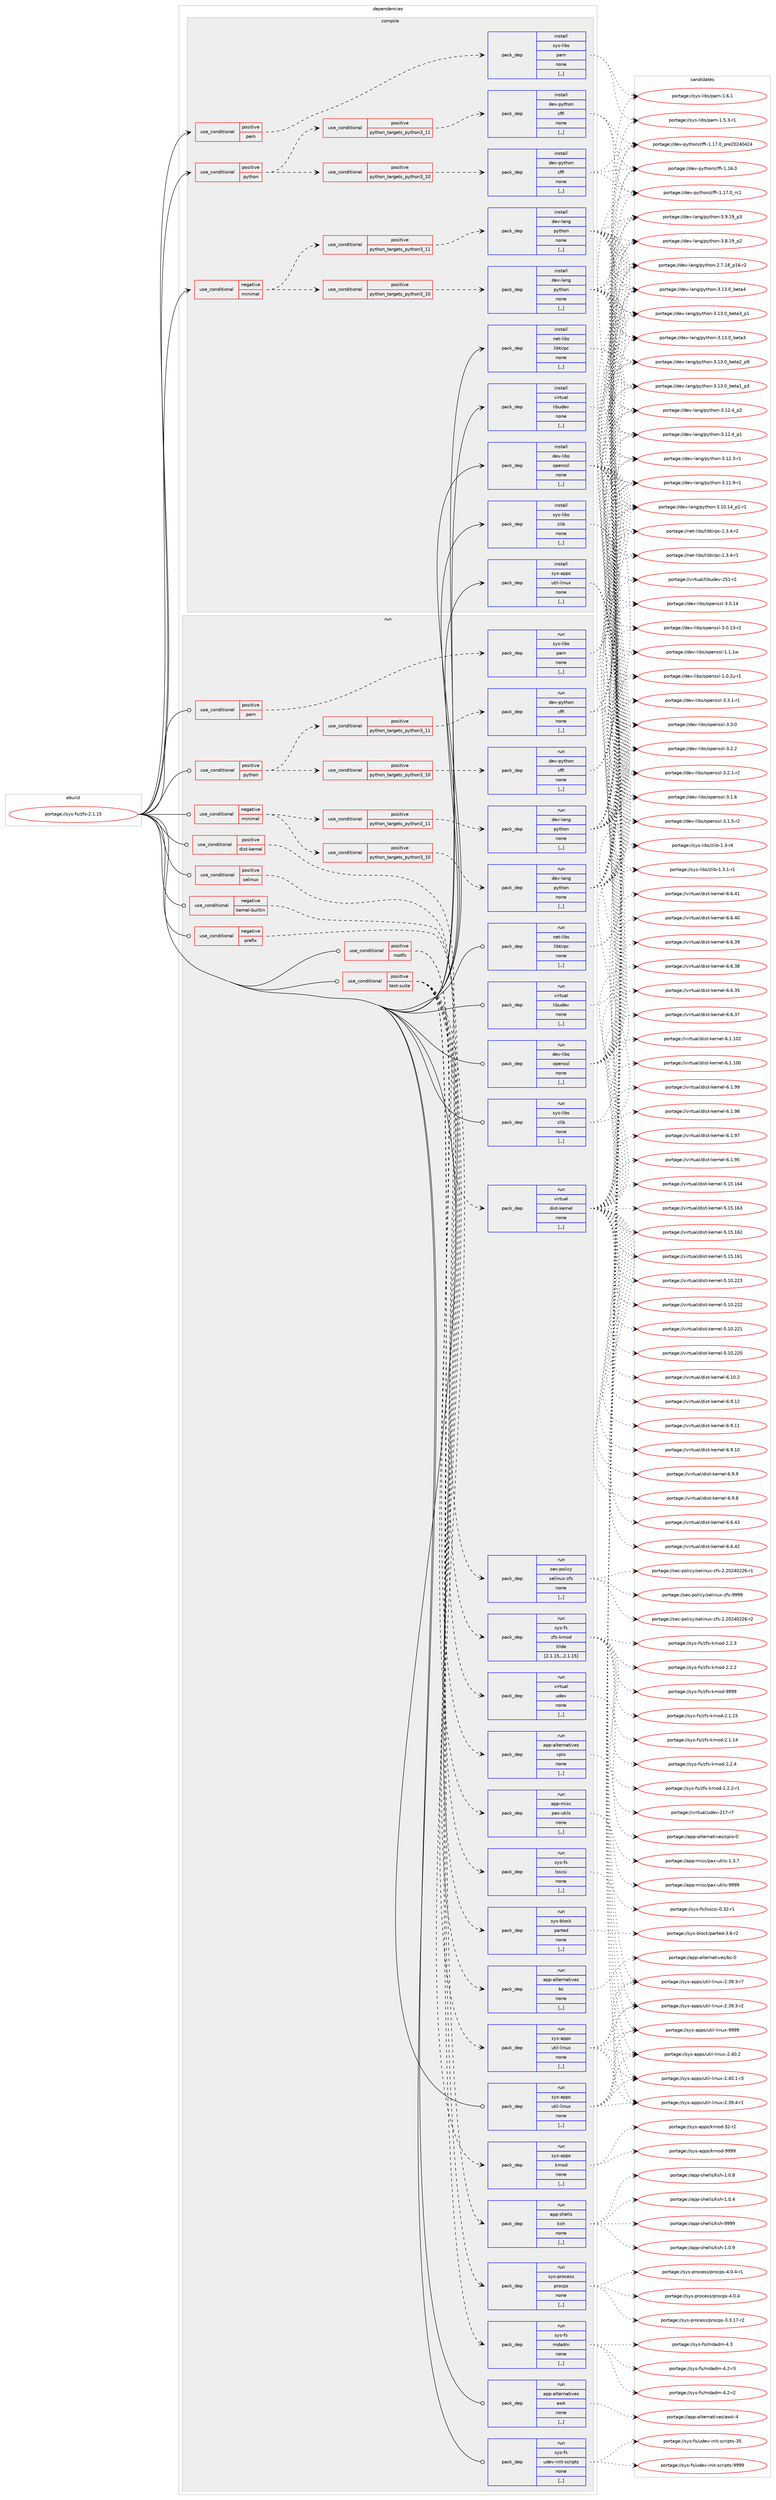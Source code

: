 digraph prolog {

# *************
# Graph options
# *************

newrank=true;
concentrate=true;
compound=true;
graph [rankdir=LR,fontname=Helvetica,fontsize=10,ranksep=1.5];#, ranksep=2.5, nodesep=0.2];
edge  [arrowhead=vee];
node  [fontname=Helvetica,fontsize=10];

# **********
# The ebuild
# **********

subgraph cluster_leftcol {
color=gray;
label=<<i>ebuild</i>>;
id [label="portage://sys-fs/zfs-2.1.15", color=red, width=4, href="../sys-fs/zfs-2.1.15.svg"];
}

# ****************
# The dependencies
# ****************

subgraph cluster_midcol {
color=gray;
label=<<i>dependencies</i>>;
subgraph cluster_compile {
fillcolor="#eeeeee";
style=filled;
label=<<i>compile</i>>;
subgraph cond116627 {
dependency437666 [label=<<TABLE BORDER="0" CELLBORDER="1" CELLSPACING="0" CELLPADDING="4"><TR><TD ROWSPAN="3" CELLPADDING="10">use_conditional</TD></TR><TR><TD>negative</TD></TR><TR><TD>minimal</TD></TR></TABLE>>, shape=none, color=red];
subgraph cond116628 {
dependency437667 [label=<<TABLE BORDER="0" CELLBORDER="1" CELLSPACING="0" CELLPADDING="4"><TR><TD ROWSPAN="3" CELLPADDING="10">use_conditional</TD></TR><TR><TD>positive</TD></TR><TR><TD>python_targets_python3_10</TD></TR></TABLE>>, shape=none, color=red];
subgraph pack318070 {
dependency437668 [label=<<TABLE BORDER="0" CELLBORDER="1" CELLSPACING="0" CELLPADDING="4" WIDTH="220"><TR><TD ROWSPAN="6" CELLPADDING="30">pack_dep</TD></TR><TR><TD WIDTH="110">install</TD></TR><TR><TD>dev-lang</TD></TR><TR><TD>python</TD></TR><TR><TD>none</TD></TR><TR><TD>[,,]</TD></TR></TABLE>>, shape=none, color=blue];
}
dependency437667:e -> dependency437668:w [weight=20,style="dashed",arrowhead="vee"];
}
dependency437666:e -> dependency437667:w [weight=20,style="dashed",arrowhead="vee"];
subgraph cond116629 {
dependency437669 [label=<<TABLE BORDER="0" CELLBORDER="1" CELLSPACING="0" CELLPADDING="4"><TR><TD ROWSPAN="3" CELLPADDING="10">use_conditional</TD></TR><TR><TD>positive</TD></TR><TR><TD>python_targets_python3_11</TD></TR></TABLE>>, shape=none, color=red];
subgraph pack318071 {
dependency437670 [label=<<TABLE BORDER="0" CELLBORDER="1" CELLSPACING="0" CELLPADDING="4" WIDTH="220"><TR><TD ROWSPAN="6" CELLPADDING="30">pack_dep</TD></TR><TR><TD WIDTH="110">install</TD></TR><TR><TD>dev-lang</TD></TR><TR><TD>python</TD></TR><TR><TD>none</TD></TR><TR><TD>[,,]</TD></TR></TABLE>>, shape=none, color=blue];
}
dependency437669:e -> dependency437670:w [weight=20,style="dashed",arrowhead="vee"];
}
dependency437666:e -> dependency437669:w [weight=20,style="dashed",arrowhead="vee"];
}
id:e -> dependency437666:w [weight=20,style="solid",arrowhead="vee"];
subgraph cond116630 {
dependency437671 [label=<<TABLE BORDER="0" CELLBORDER="1" CELLSPACING="0" CELLPADDING="4"><TR><TD ROWSPAN="3" CELLPADDING="10">use_conditional</TD></TR><TR><TD>positive</TD></TR><TR><TD>pam</TD></TR></TABLE>>, shape=none, color=red];
subgraph pack318072 {
dependency437672 [label=<<TABLE BORDER="0" CELLBORDER="1" CELLSPACING="0" CELLPADDING="4" WIDTH="220"><TR><TD ROWSPAN="6" CELLPADDING="30">pack_dep</TD></TR><TR><TD WIDTH="110">install</TD></TR><TR><TD>sys-libs</TD></TR><TR><TD>pam</TD></TR><TR><TD>none</TD></TR><TR><TD>[,,]</TD></TR></TABLE>>, shape=none, color=blue];
}
dependency437671:e -> dependency437672:w [weight=20,style="dashed",arrowhead="vee"];
}
id:e -> dependency437671:w [weight=20,style="solid",arrowhead="vee"];
subgraph cond116631 {
dependency437673 [label=<<TABLE BORDER="0" CELLBORDER="1" CELLSPACING="0" CELLPADDING="4"><TR><TD ROWSPAN="3" CELLPADDING="10">use_conditional</TD></TR><TR><TD>positive</TD></TR><TR><TD>python</TD></TR></TABLE>>, shape=none, color=red];
subgraph cond116632 {
dependency437674 [label=<<TABLE BORDER="0" CELLBORDER="1" CELLSPACING="0" CELLPADDING="4"><TR><TD ROWSPAN="3" CELLPADDING="10">use_conditional</TD></TR><TR><TD>positive</TD></TR><TR><TD>python_targets_python3_10</TD></TR></TABLE>>, shape=none, color=red];
subgraph pack318073 {
dependency437675 [label=<<TABLE BORDER="0" CELLBORDER="1" CELLSPACING="0" CELLPADDING="4" WIDTH="220"><TR><TD ROWSPAN="6" CELLPADDING="30">pack_dep</TD></TR><TR><TD WIDTH="110">install</TD></TR><TR><TD>dev-python</TD></TR><TR><TD>cffi</TD></TR><TR><TD>none</TD></TR><TR><TD>[,,]</TD></TR></TABLE>>, shape=none, color=blue];
}
dependency437674:e -> dependency437675:w [weight=20,style="dashed",arrowhead="vee"];
}
dependency437673:e -> dependency437674:w [weight=20,style="dashed",arrowhead="vee"];
subgraph cond116633 {
dependency437676 [label=<<TABLE BORDER="0" CELLBORDER="1" CELLSPACING="0" CELLPADDING="4"><TR><TD ROWSPAN="3" CELLPADDING="10">use_conditional</TD></TR><TR><TD>positive</TD></TR><TR><TD>python_targets_python3_11</TD></TR></TABLE>>, shape=none, color=red];
subgraph pack318074 {
dependency437677 [label=<<TABLE BORDER="0" CELLBORDER="1" CELLSPACING="0" CELLPADDING="4" WIDTH="220"><TR><TD ROWSPAN="6" CELLPADDING="30">pack_dep</TD></TR><TR><TD WIDTH="110">install</TD></TR><TR><TD>dev-python</TD></TR><TR><TD>cffi</TD></TR><TR><TD>none</TD></TR><TR><TD>[,,]</TD></TR></TABLE>>, shape=none, color=blue];
}
dependency437676:e -> dependency437677:w [weight=20,style="dashed",arrowhead="vee"];
}
dependency437673:e -> dependency437676:w [weight=20,style="dashed",arrowhead="vee"];
}
id:e -> dependency437673:w [weight=20,style="solid",arrowhead="vee"];
subgraph pack318075 {
dependency437678 [label=<<TABLE BORDER="0" CELLBORDER="1" CELLSPACING="0" CELLPADDING="4" WIDTH="220"><TR><TD ROWSPAN="6" CELLPADDING="30">pack_dep</TD></TR><TR><TD WIDTH="110">install</TD></TR><TR><TD>dev-libs</TD></TR><TR><TD>openssl</TD></TR><TR><TD>none</TD></TR><TR><TD>[,,]</TD></TR></TABLE>>, shape=none, color=blue];
}
id:e -> dependency437678:w [weight=20,style="solid",arrowhead="vee"];
subgraph pack318076 {
dependency437679 [label=<<TABLE BORDER="0" CELLBORDER="1" CELLSPACING="0" CELLPADDING="4" WIDTH="220"><TR><TD ROWSPAN="6" CELLPADDING="30">pack_dep</TD></TR><TR><TD WIDTH="110">install</TD></TR><TR><TD>net-libs</TD></TR><TR><TD>libtirpc</TD></TR><TR><TD>none</TD></TR><TR><TD>[,,]</TD></TR></TABLE>>, shape=none, color=blue];
}
id:e -> dependency437679:w [weight=20,style="solid",arrowhead="vee"];
subgraph pack318077 {
dependency437680 [label=<<TABLE BORDER="0" CELLBORDER="1" CELLSPACING="0" CELLPADDING="4" WIDTH="220"><TR><TD ROWSPAN="6" CELLPADDING="30">pack_dep</TD></TR><TR><TD WIDTH="110">install</TD></TR><TR><TD>sys-apps</TD></TR><TR><TD>util-linux</TD></TR><TR><TD>none</TD></TR><TR><TD>[,,]</TD></TR></TABLE>>, shape=none, color=blue];
}
id:e -> dependency437680:w [weight=20,style="solid",arrowhead="vee"];
subgraph pack318078 {
dependency437681 [label=<<TABLE BORDER="0" CELLBORDER="1" CELLSPACING="0" CELLPADDING="4" WIDTH="220"><TR><TD ROWSPAN="6" CELLPADDING="30">pack_dep</TD></TR><TR><TD WIDTH="110">install</TD></TR><TR><TD>sys-libs</TD></TR><TR><TD>zlib</TD></TR><TR><TD>none</TD></TR><TR><TD>[,,]</TD></TR></TABLE>>, shape=none, color=blue];
}
id:e -> dependency437681:w [weight=20,style="solid",arrowhead="vee"];
subgraph pack318079 {
dependency437682 [label=<<TABLE BORDER="0" CELLBORDER="1" CELLSPACING="0" CELLPADDING="4" WIDTH="220"><TR><TD ROWSPAN="6" CELLPADDING="30">pack_dep</TD></TR><TR><TD WIDTH="110">install</TD></TR><TR><TD>virtual</TD></TR><TR><TD>libudev</TD></TR><TR><TD>none</TD></TR><TR><TD>[,,]</TD></TR></TABLE>>, shape=none, color=blue];
}
id:e -> dependency437682:w [weight=20,style="solid",arrowhead="vee"];
}
subgraph cluster_compileandrun {
fillcolor="#eeeeee";
style=filled;
label=<<i>compile and run</i>>;
}
subgraph cluster_run {
fillcolor="#eeeeee";
style=filled;
label=<<i>run</i>>;
subgraph cond116634 {
dependency437683 [label=<<TABLE BORDER="0" CELLBORDER="1" CELLSPACING="0" CELLPADDING="4"><TR><TD ROWSPAN="3" CELLPADDING="10">use_conditional</TD></TR><TR><TD>negative</TD></TR><TR><TD>kernel-builtin</TD></TR></TABLE>>, shape=none, color=red];
subgraph pack318080 {
dependency437684 [label=<<TABLE BORDER="0" CELLBORDER="1" CELLSPACING="0" CELLPADDING="4" WIDTH="220"><TR><TD ROWSPAN="6" CELLPADDING="30">pack_dep</TD></TR><TR><TD WIDTH="110">run</TD></TR><TR><TD>sys-fs</TD></TR><TR><TD>zfs-kmod</TD></TR><TR><TD>tilde</TD></TR><TR><TD>[2.1.15,,,2.1.15]</TD></TR></TABLE>>, shape=none, color=blue];
}
dependency437683:e -> dependency437684:w [weight=20,style="dashed",arrowhead="vee"];
}
id:e -> dependency437683:w [weight=20,style="solid",arrowhead="odot"];
subgraph cond116635 {
dependency437685 [label=<<TABLE BORDER="0" CELLBORDER="1" CELLSPACING="0" CELLPADDING="4"><TR><TD ROWSPAN="3" CELLPADDING="10">use_conditional</TD></TR><TR><TD>negative</TD></TR><TR><TD>minimal</TD></TR></TABLE>>, shape=none, color=red];
subgraph cond116636 {
dependency437686 [label=<<TABLE BORDER="0" CELLBORDER="1" CELLSPACING="0" CELLPADDING="4"><TR><TD ROWSPAN="3" CELLPADDING="10">use_conditional</TD></TR><TR><TD>positive</TD></TR><TR><TD>python_targets_python3_10</TD></TR></TABLE>>, shape=none, color=red];
subgraph pack318081 {
dependency437687 [label=<<TABLE BORDER="0" CELLBORDER="1" CELLSPACING="0" CELLPADDING="4" WIDTH="220"><TR><TD ROWSPAN="6" CELLPADDING="30">pack_dep</TD></TR><TR><TD WIDTH="110">run</TD></TR><TR><TD>dev-lang</TD></TR><TR><TD>python</TD></TR><TR><TD>none</TD></TR><TR><TD>[,,]</TD></TR></TABLE>>, shape=none, color=blue];
}
dependency437686:e -> dependency437687:w [weight=20,style="dashed",arrowhead="vee"];
}
dependency437685:e -> dependency437686:w [weight=20,style="dashed",arrowhead="vee"];
subgraph cond116637 {
dependency437688 [label=<<TABLE BORDER="0" CELLBORDER="1" CELLSPACING="0" CELLPADDING="4"><TR><TD ROWSPAN="3" CELLPADDING="10">use_conditional</TD></TR><TR><TD>positive</TD></TR><TR><TD>python_targets_python3_11</TD></TR></TABLE>>, shape=none, color=red];
subgraph pack318082 {
dependency437689 [label=<<TABLE BORDER="0" CELLBORDER="1" CELLSPACING="0" CELLPADDING="4" WIDTH="220"><TR><TD ROWSPAN="6" CELLPADDING="30">pack_dep</TD></TR><TR><TD WIDTH="110">run</TD></TR><TR><TD>dev-lang</TD></TR><TR><TD>python</TD></TR><TR><TD>none</TD></TR><TR><TD>[,,]</TD></TR></TABLE>>, shape=none, color=blue];
}
dependency437688:e -> dependency437689:w [weight=20,style="dashed",arrowhead="vee"];
}
dependency437685:e -> dependency437688:w [weight=20,style="dashed",arrowhead="vee"];
}
id:e -> dependency437685:w [weight=20,style="solid",arrowhead="odot"];
subgraph cond116638 {
dependency437690 [label=<<TABLE BORDER="0" CELLBORDER="1" CELLSPACING="0" CELLPADDING="4"><TR><TD ROWSPAN="3" CELLPADDING="10">use_conditional</TD></TR><TR><TD>negative</TD></TR><TR><TD>prefix</TD></TR></TABLE>>, shape=none, color=red];
subgraph pack318083 {
dependency437691 [label=<<TABLE BORDER="0" CELLBORDER="1" CELLSPACING="0" CELLPADDING="4" WIDTH="220"><TR><TD ROWSPAN="6" CELLPADDING="30">pack_dep</TD></TR><TR><TD WIDTH="110">run</TD></TR><TR><TD>virtual</TD></TR><TR><TD>udev</TD></TR><TR><TD>none</TD></TR><TR><TD>[,,]</TD></TR></TABLE>>, shape=none, color=blue];
}
dependency437690:e -> dependency437691:w [weight=20,style="dashed",arrowhead="vee"];
}
id:e -> dependency437690:w [weight=20,style="solid",arrowhead="odot"];
subgraph cond116639 {
dependency437692 [label=<<TABLE BORDER="0" CELLBORDER="1" CELLSPACING="0" CELLPADDING="4"><TR><TD ROWSPAN="3" CELLPADDING="10">use_conditional</TD></TR><TR><TD>positive</TD></TR><TR><TD>dist-kernel</TD></TR></TABLE>>, shape=none, color=red];
subgraph pack318084 {
dependency437693 [label=<<TABLE BORDER="0" CELLBORDER="1" CELLSPACING="0" CELLPADDING="4" WIDTH="220"><TR><TD ROWSPAN="6" CELLPADDING="30">pack_dep</TD></TR><TR><TD WIDTH="110">run</TD></TR><TR><TD>virtual</TD></TR><TR><TD>dist-kernel</TD></TR><TR><TD>none</TD></TR><TR><TD>[,,]</TD></TR></TABLE>>, shape=none, color=blue];
}
dependency437692:e -> dependency437693:w [weight=20,style="dashed",arrowhead="vee"];
}
id:e -> dependency437692:w [weight=20,style="solid",arrowhead="odot"];
subgraph cond116640 {
dependency437694 [label=<<TABLE BORDER="0" CELLBORDER="1" CELLSPACING="0" CELLPADDING="4"><TR><TD ROWSPAN="3" CELLPADDING="10">use_conditional</TD></TR><TR><TD>positive</TD></TR><TR><TD>pam</TD></TR></TABLE>>, shape=none, color=red];
subgraph pack318085 {
dependency437695 [label=<<TABLE BORDER="0" CELLBORDER="1" CELLSPACING="0" CELLPADDING="4" WIDTH="220"><TR><TD ROWSPAN="6" CELLPADDING="30">pack_dep</TD></TR><TR><TD WIDTH="110">run</TD></TR><TR><TD>sys-libs</TD></TR><TR><TD>pam</TD></TR><TR><TD>none</TD></TR><TR><TD>[,,]</TD></TR></TABLE>>, shape=none, color=blue];
}
dependency437694:e -> dependency437695:w [weight=20,style="dashed",arrowhead="vee"];
}
id:e -> dependency437694:w [weight=20,style="solid",arrowhead="odot"];
subgraph cond116641 {
dependency437696 [label=<<TABLE BORDER="0" CELLBORDER="1" CELLSPACING="0" CELLPADDING="4"><TR><TD ROWSPAN="3" CELLPADDING="10">use_conditional</TD></TR><TR><TD>positive</TD></TR><TR><TD>python</TD></TR></TABLE>>, shape=none, color=red];
subgraph cond116642 {
dependency437697 [label=<<TABLE BORDER="0" CELLBORDER="1" CELLSPACING="0" CELLPADDING="4"><TR><TD ROWSPAN="3" CELLPADDING="10">use_conditional</TD></TR><TR><TD>positive</TD></TR><TR><TD>python_targets_python3_10</TD></TR></TABLE>>, shape=none, color=red];
subgraph pack318086 {
dependency437698 [label=<<TABLE BORDER="0" CELLBORDER="1" CELLSPACING="0" CELLPADDING="4" WIDTH="220"><TR><TD ROWSPAN="6" CELLPADDING="30">pack_dep</TD></TR><TR><TD WIDTH="110">run</TD></TR><TR><TD>dev-python</TD></TR><TR><TD>cffi</TD></TR><TR><TD>none</TD></TR><TR><TD>[,,]</TD></TR></TABLE>>, shape=none, color=blue];
}
dependency437697:e -> dependency437698:w [weight=20,style="dashed",arrowhead="vee"];
}
dependency437696:e -> dependency437697:w [weight=20,style="dashed",arrowhead="vee"];
subgraph cond116643 {
dependency437699 [label=<<TABLE BORDER="0" CELLBORDER="1" CELLSPACING="0" CELLPADDING="4"><TR><TD ROWSPAN="3" CELLPADDING="10">use_conditional</TD></TR><TR><TD>positive</TD></TR><TR><TD>python_targets_python3_11</TD></TR></TABLE>>, shape=none, color=red];
subgraph pack318087 {
dependency437700 [label=<<TABLE BORDER="0" CELLBORDER="1" CELLSPACING="0" CELLPADDING="4" WIDTH="220"><TR><TD ROWSPAN="6" CELLPADDING="30">pack_dep</TD></TR><TR><TD WIDTH="110">run</TD></TR><TR><TD>dev-python</TD></TR><TR><TD>cffi</TD></TR><TR><TD>none</TD></TR><TR><TD>[,,]</TD></TR></TABLE>>, shape=none, color=blue];
}
dependency437699:e -> dependency437700:w [weight=20,style="dashed",arrowhead="vee"];
}
dependency437696:e -> dependency437699:w [weight=20,style="dashed",arrowhead="vee"];
}
id:e -> dependency437696:w [weight=20,style="solid",arrowhead="odot"];
subgraph cond116644 {
dependency437701 [label=<<TABLE BORDER="0" CELLBORDER="1" CELLSPACING="0" CELLPADDING="4"><TR><TD ROWSPAN="3" CELLPADDING="10">use_conditional</TD></TR><TR><TD>positive</TD></TR><TR><TD>rootfs</TD></TR></TABLE>>, shape=none, color=red];
subgraph pack318088 {
dependency437702 [label=<<TABLE BORDER="0" CELLBORDER="1" CELLSPACING="0" CELLPADDING="4" WIDTH="220"><TR><TD ROWSPAN="6" CELLPADDING="30">pack_dep</TD></TR><TR><TD WIDTH="110">run</TD></TR><TR><TD>app-alternatives</TD></TR><TR><TD>cpio</TD></TR><TR><TD>none</TD></TR><TR><TD>[,,]</TD></TR></TABLE>>, shape=none, color=blue];
}
dependency437701:e -> dependency437702:w [weight=20,style="dashed",arrowhead="vee"];
subgraph pack318089 {
dependency437703 [label=<<TABLE BORDER="0" CELLBORDER="1" CELLSPACING="0" CELLPADDING="4" WIDTH="220"><TR><TD ROWSPAN="6" CELLPADDING="30">pack_dep</TD></TR><TR><TD WIDTH="110">run</TD></TR><TR><TD>app-misc</TD></TR><TR><TD>pax-utils</TD></TR><TR><TD>none</TD></TR><TR><TD>[,,]</TD></TR></TABLE>>, shape=none, color=blue];
}
dependency437701:e -> dependency437703:w [weight=20,style="dashed",arrowhead="vee"];
}
id:e -> dependency437701:w [weight=20,style="solid",arrowhead="odot"];
subgraph cond116645 {
dependency437704 [label=<<TABLE BORDER="0" CELLBORDER="1" CELLSPACING="0" CELLPADDING="4"><TR><TD ROWSPAN="3" CELLPADDING="10">use_conditional</TD></TR><TR><TD>positive</TD></TR><TR><TD>selinux</TD></TR></TABLE>>, shape=none, color=red];
subgraph pack318090 {
dependency437705 [label=<<TABLE BORDER="0" CELLBORDER="1" CELLSPACING="0" CELLPADDING="4" WIDTH="220"><TR><TD ROWSPAN="6" CELLPADDING="30">pack_dep</TD></TR><TR><TD WIDTH="110">run</TD></TR><TR><TD>sec-policy</TD></TR><TR><TD>selinux-zfs</TD></TR><TR><TD>none</TD></TR><TR><TD>[,,]</TD></TR></TABLE>>, shape=none, color=blue];
}
dependency437704:e -> dependency437705:w [weight=20,style="dashed",arrowhead="vee"];
}
id:e -> dependency437704:w [weight=20,style="solid",arrowhead="odot"];
subgraph cond116646 {
dependency437706 [label=<<TABLE BORDER="0" CELLBORDER="1" CELLSPACING="0" CELLPADDING="4"><TR><TD ROWSPAN="3" CELLPADDING="10">use_conditional</TD></TR><TR><TD>positive</TD></TR><TR><TD>test-suite</TD></TR></TABLE>>, shape=none, color=red];
subgraph pack318091 {
dependency437707 [label=<<TABLE BORDER="0" CELLBORDER="1" CELLSPACING="0" CELLPADDING="4" WIDTH="220"><TR><TD ROWSPAN="6" CELLPADDING="30">pack_dep</TD></TR><TR><TD WIDTH="110">run</TD></TR><TR><TD>app-shells</TD></TR><TR><TD>ksh</TD></TR><TR><TD>none</TD></TR><TR><TD>[,,]</TD></TR></TABLE>>, shape=none, color=blue];
}
dependency437706:e -> dependency437707:w [weight=20,style="dashed",arrowhead="vee"];
subgraph pack318092 {
dependency437708 [label=<<TABLE BORDER="0" CELLBORDER="1" CELLSPACING="0" CELLPADDING="4" WIDTH="220"><TR><TD ROWSPAN="6" CELLPADDING="30">pack_dep</TD></TR><TR><TD WIDTH="110">run</TD></TR><TR><TD>sys-apps</TD></TR><TR><TD>kmod</TD></TR><TR><TD>none</TD></TR><TR><TD>[,,]</TD></TR></TABLE>>, shape=none, color=blue];
}
dependency437706:e -> dependency437708:w [weight=20,style="dashed",arrowhead="vee"];
subgraph pack318093 {
dependency437709 [label=<<TABLE BORDER="0" CELLBORDER="1" CELLSPACING="0" CELLPADDING="4" WIDTH="220"><TR><TD ROWSPAN="6" CELLPADDING="30">pack_dep</TD></TR><TR><TD WIDTH="110">run</TD></TR><TR><TD>sys-apps</TD></TR><TR><TD>util-linux</TD></TR><TR><TD>none</TD></TR><TR><TD>[,,]</TD></TR></TABLE>>, shape=none, color=blue];
}
dependency437706:e -> dependency437709:w [weight=20,style="dashed",arrowhead="vee"];
subgraph pack318094 {
dependency437710 [label=<<TABLE BORDER="0" CELLBORDER="1" CELLSPACING="0" CELLPADDING="4" WIDTH="220"><TR><TD ROWSPAN="6" CELLPADDING="30">pack_dep</TD></TR><TR><TD WIDTH="110">run</TD></TR><TR><TD>app-alternatives</TD></TR><TR><TD>bc</TD></TR><TR><TD>none</TD></TR><TR><TD>[,,]</TD></TR></TABLE>>, shape=none, color=blue];
}
dependency437706:e -> dependency437710:w [weight=20,style="dashed",arrowhead="vee"];
subgraph pack318095 {
dependency437711 [label=<<TABLE BORDER="0" CELLBORDER="1" CELLSPACING="0" CELLPADDING="4" WIDTH="220"><TR><TD ROWSPAN="6" CELLPADDING="30">pack_dep</TD></TR><TR><TD WIDTH="110">run</TD></TR><TR><TD>sys-block</TD></TR><TR><TD>parted</TD></TR><TR><TD>none</TD></TR><TR><TD>[,,]</TD></TR></TABLE>>, shape=none, color=blue];
}
dependency437706:e -> dependency437711:w [weight=20,style="dashed",arrowhead="vee"];
subgraph pack318096 {
dependency437712 [label=<<TABLE BORDER="0" CELLBORDER="1" CELLSPACING="0" CELLPADDING="4" WIDTH="220"><TR><TD ROWSPAN="6" CELLPADDING="30">pack_dep</TD></TR><TR><TD WIDTH="110">run</TD></TR><TR><TD>sys-fs</TD></TR><TR><TD>lsscsi</TD></TR><TR><TD>none</TD></TR><TR><TD>[,,]</TD></TR></TABLE>>, shape=none, color=blue];
}
dependency437706:e -> dependency437712:w [weight=20,style="dashed",arrowhead="vee"];
subgraph pack318097 {
dependency437713 [label=<<TABLE BORDER="0" CELLBORDER="1" CELLSPACING="0" CELLPADDING="4" WIDTH="220"><TR><TD ROWSPAN="6" CELLPADDING="30">pack_dep</TD></TR><TR><TD WIDTH="110">run</TD></TR><TR><TD>sys-fs</TD></TR><TR><TD>mdadm</TD></TR><TR><TD>none</TD></TR><TR><TD>[,,]</TD></TR></TABLE>>, shape=none, color=blue];
}
dependency437706:e -> dependency437713:w [weight=20,style="dashed",arrowhead="vee"];
subgraph pack318098 {
dependency437714 [label=<<TABLE BORDER="0" CELLBORDER="1" CELLSPACING="0" CELLPADDING="4" WIDTH="220"><TR><TD ROWSPAN="6" CELLPADDING="30">pack_dep</TD></TR><TR><TD WIDTH="110">run</TD></TR><TR><TD>sys-process</TD></TR><TR><TD>procps</TD></TR><TR><TD>none</TD></TR><TR><TD>[,,]</TD></TR></TABLE>>, shape=none, color=blue];
}
dependency437706:e -> dependency437714:w [weight=20,style="dashed",arrowhead="vee"];
}
id:e -> dependency437706:w [weight=20,style="solid",arrowhead="odot"];
subgraph pack318099 {
dependency437715 [label=<<TABLE BORDER="0" CELLBORDER="1" CELLSPACING="0" CELLPADDING="4" WIDTH="220"><TR><TD ROWSPAN="6" CELLPADDING="30">pack_dep</TD></TR><TR><TD WIDTH="110">run</TD></TR><TR><TD>app-alternatives</TD></TR><TR><TD>awk</TD></TR><TR><TD>none</TD></TR><TR><TD>[,,]</TD></TR></TABLE>>, shape=none, color=blue];
}
id:e -> dependency437715:w [weight=20,style="solid",arrowhead="odot"];
subgraph pack318100 {
dependency437716 [label=<<TABLE BORDER="0" CELLBORDER="1" CELLSPACING="0" CELLPADDING="4" WIDTH="220"><TR><TD ROWSPAN="6" CELLPADDING="30">pack_dep</TD></TR><TR><TD WIDTH="110">run</TD></TR><TR><TD>dev-libs</TD></TR><TR><TD>openssl</TD></TR><TR><TD>none</TD></TR><TR><TD>[,,]</TD></TR></TABLE>>, shape=none, color=blue];
}
id:e -> dependency437716:w [weight=20,style="solid",arrowhead="odot"];
subgraph pack318101 {
dependency437717 [label=<<TABLE BORDER="0" CELLBORDER="1" CELLSPACING="0" CELLPADDING="4" WIDTH="220"><TR><TD ROWSPAN="6" CELLPADDING="30">pack_dep</TD></TR><TR><TD WIDTH="110">run</TD></TR><TR><TD>net-libs</TD></TR><TR><TD>libtirpc</TD></TR><TR><TD>none</TD></TR><TR><TD>[,,]</TD></TR></TABLE>>, shape=none, color=blue];
}
id:e -> dependency437717:w [weight=20,style="solid",arrowhead="odot"];
subgraph pack318102 {
dependency437718 [label=<<TABLE BORDER="0" CELLBORDER="1" CELLSPACING="0" CELLPADDING="4" WIDTH="220"><TR><TD ROWSPAN="6" CELLPADDING="30">pack_dep</TD></TR><TR><TD WIDTH="110">run</TD></TR><TR><TD>sys-apps</TD></TR><TR><TD>util-linux</TD></TR><TR><TD>none</TD></TR><TR><TD>[,,]</TD></TR></TABLE>>, shape=none, color=blue];
}
id:e -> dependency437718:w [weight=20,style="solid",arrowhead="odot"];
subgraph pack318103 {
dependency437719 [label=<<TABLE BORDER="0" CELLBORDER="1" CELLSPACING="0" CELLPADDING="4" WIDTH="220"><TR><TD ROWSPAN="6" CELLPADDING="30">pack_dep</TD></TR><TR><TD WIDTH="110">run</TD></TR><TR><TD>sys-fs</TD></TR><TR><TD>udev-init-scripts</TD></TR><TR><TD>none</TD></TR><TR><TD>[,,]</TD></TR></TABLE>>, shape=none, color=blue];
}
id:e -> dependency437719:w [weight=20,style="solid",arrowhead="odot"];
subgraph pack318104 {
dependency437720 [label=<<TABLE BORDER="0" CELLBORDER="1" CELLSPACING="0" CELLPADDING="4" WIDTH="220"><TR><TD ROWSPAN="6" CELLPADDING="30">pack_dep</TD></TR><TR><TD WIDTH="110">run</TD></TR><TR><TD>sys-libs</TD></TR><TR><TD>zlib</TD></TR><TR><TD>none</TD></TR><TR><TD>[,,]</TD></TR></TABLE>>, shape=none, color=blue];
}
id:e -> dependency437720:w [weight=20,style="solid",arrowhead="odot"];
subgraph pack318105 {
dependency437721 [label=<<TABLE BORDER="0" CELLBORDER="1" CELLSPACING="0" CELLPADDING="4" WIDTH="220"><TR><TD ROWSPAN="6" CELLPADDING="30">pack_dep</TD></TR><TR><TD WIDTH="110">run</TD></TR><TR><TD>virtual</TD></TR><TR><TD>libudev</TD></TR><TR><TD>none</TD></TR><TR><TD>[,,]</TD></TR></TABLE>>, shape=none, color=blue];
}
id:e -> dependency437721:w [weight=20,style="solid",arrowhead="odot"];
}
}

# **************
# The candidates
# **************

subgraph cluster_choices {
rank=same;
color=gray;
label=<<i>candidates</i>>;

subgraph choice318070 {
color=black;
nodesep=1;
choice1001011184510897110103471121211161041111104551464951464895981011169752 [label="portage://dev-lang/python-3.13.0_beta4", color=red, width=4,href="../dev-lang/python-3.13.0_beta4.svg"];
choice10010111845108971101034711212111610411111045514649514648959810111697519511249 [label="portage://dev-lang/python-3.13.0_beta3_p1", color=red, width=4,href="../dev-lang/python-3.13.0_beta3_p1.svg"];
choice1001011184510897110103471121211161041111104551464951464895981011169751 [label="portage://dev-lang/python-3.13.0_beta3", color=red, width=4,href="../dev-lang/python-3.13.0_beta3.svg"];
choice10010111845108971101034711212111610411111045514649514648959810111697509511257 [label="portage://dev-lang/python-3.13.0_beta2_p9", color=red, width=4,href="../dev-lang/python-3.13.0_beta2_p9.svg"];
choice10010111845108971101034711212111610411111045514649514648959810111697499511251 [label="portage://dev-lang/python-3.13.0_beta1_p3", color=red, width=4,href="../dev-lang/python-3.13.0_beta1_p3.svg"];
choice100101118451089711010347112121116104111110455146495046529511250 [label="portage://dev-lang/python-3.12.4_p2", color=red, width=4,href="../dev-lang/python-3.12.4_p2.svg"];
choice100101118451089711010347112121116104111110455146495046529511249 [label="portage://dev-lang/python-3.12.4_p1", color=red, width=4,href="../dev-lang/python-3.12.4_p1.svg"];
choice100101118451089711010347112121116104111110455146495046514511449 [label="portage://dev-lang/python-3.12.3-r1", color=red, width=4,href="../dev-lang/python-3.12.3-r1.svg"];
choice100101118451089711010347112121116104111110455146494946574511449 [label="portage://dev-lang/python-3.11.9-r1", color=red, width=4,href="../dev-lang/python-3.11.9-r1.svg"];
choice100101118451089711010347112121116104111110455146494846495295112494511449 [label="portage://dev-lang/python-3.10.14_p1-r1", color=red, width=4,href="../dev-lang/python-3.10.14_p1-r1.svg"];
choice100101118451089711010347112121116104111110455146574649579511251 [label="portage://dev-lang/python-3.9.19_p3", color=red, width=4,href="../dev-lang/python-3.9.19_p3.svg"];
choice100101118451089711010347112121116104111110455146564649579511250 [label="portage://dev-lang/python-3.8.19_p2", color=red, width=4,href="../dev-lang/python-3.8.19_p2.svg"];
choice100101118451089711010347112121116104111110455046554649569511249544511450 [label="portage://dev-lang/python-2.7.18_p16-r2", color=red, width=4,href="../dev-lang/python-2.7.18_p16-r2.svg"];
dependency437668:e -> choice1001011184510897110103471121211161041111104551464951464895981011169752:w [style=dotted,weight="100"];
dependency437668:e -> choice10010111845108971101034711212111610411111045514649514648959810111697519511249:w [style=dotted,weight="100"];
dependency437668:e -> choice1001011184510897110103471121211161041111104551464951464895981011169751:w [style=dotted,weight="100"];
dependency437668:e -> choice10010111845108971101034711212111610411111045514649514648959810111697509511257:w [style=dotted,weight="100"];
dependency437668:e -> choice10010111845108971101034711212111610411111045514649514648959810111697499511251:w [style=dotted,weight="100"];
dependency437668:e -> choice100101118451089711010347112121116104111110455146495046529511250:w [style=dotted,weight="100"];
dependency437668:e -> choice100101118451089711010347112121116104111110455146495046529511249:w [style=dotted,weight="100"];
dependency437668:e -> choice100101118451089711010347112121116104111110455146495046514511449:w [style=dotted,weight="100"];
dependency437668:e -> choice100101118451089711010347112121116104111110455146494946574511449:w [style=dotted,weight="100"];
dependency437668:e -> choice100101118451089711010347112121116104111110455146494846495295112494511449:w [style=dotted,weight="100"];
dependency437668:e -> choice100101118451089711010347112121116104111110455146574649579511251:w [style=dotted,weight="100"];
dependency437668:e -> choice100101118451089711010347112121116104111110455146564649579511250:w [style=dotted,weight="100"];
dependency437668:e -> choice100101118451089711010347112121116104111110455046554649569511249544511450:w [style=dotted,weight="100"];
}
subgraph choice318071 {
color=black;
nodesep=1;
choice1001011184510897110103471121211161041111104551464951464895981011169752 [label="portage://dev-lang/python-3.13.0_beta4", color=red, width=4,href="../dev-lang/python-3.13.0_beta4.svg"];
choice10010111845108971101034711212111610411111045514649514648959810111697519511249 [label="portage://dev-lang/python-3.13.0_beta3_p1", color=red, width=4,href="../dev-lang/python-3.13.0_beta3_p1.svg"];
choice1001011184510897110103471121211161041111104551464951464895981011169751 [label="portage://dev-lang/python-3.13.0_beta3", color=red, width=4,href="../dev-lang/python-3.13.0_beta3.svg"];
choice10010111845108971101034711212111610411111045514649514648959810111697509511257 [label="portage://dev-lang/python-3.13.0_beta2_p9", color=red, width=4,href="../dev-lang/python-3.13.0_beta2_p9.svg"];
choice10010111845108971101034711212111610411111045514649514648959810111697499511251 [label="portage://dev-lang/python-3.13.0_beta1_p3", color=red, width=4,href="../dev-lang/python-3.13.0_beta1_p3.svg"];
choice100101118451089711010347112121116104111110455146495046529511250 [label="portage://dev-lang/python-3.12.4_p2", color=red, width=4,href="../dev-lang/python-3.12.4_p2.svg"];
choice100101118451089711010347112121116104111110455146495046529511249 [label="portage://dev-lang/python-3.12.4_p1", color=red, width=4,href="../dev-lang/python-3.12.4_p1.svg"];
choice100101118451089711010347112121116104111110455146495046514511449 [label="portage://dev-lang/python-3.12.3-r1", color=red, width=4,href="../dev-lang/python-3.12.3-r1.svg"];
choice100101118451089711010347112121116104111110455146494946574511449 [label="portage://dev-lang/python-3.11.9-r1", color=red, width=4,href="../dev-lang/python-3.11.9-r1.svg"];
choice100101118451089711010347112121116104111110455146494846495295112494511449 [label="portage://dev-lang/python-3.10.14_p1-r1", color=red, width=4,href="../dev-lang/python-3.10.14_p1-r1.svg"];
choice100101118451089711010347112121116104111110455146574649579511251 [label="portage://dev-lang/python-3.9.19_p3", color=red, width=4,href="../dev-lang/python-3.9.19_p3.svg"];
choice100101118451089711010347112121116104111110455146564649579511250 [label="portage://dev-lang/python-3.8.19_p2", color=red, width=4,href="../dev-lang/python-3.8.19_p2.svg"];
choice100101118451089711010347112121116104111110455046554649569511249544511450 [label="portage://dev-lang/python-2.7.18_p16-r2", color=red, width=4,href="../dev-lang/python-2.7.18_p16-r2.svg"];
dependency437670:e -> choice1001011184510897110103471121211161041111104551464951464895981011169752:w [style=dotted,weight="100"];
dependency437670:e -> choice10010111845108971101034711212111610411111045514649514648959810111697519511249:w [style=dotted,weight="100"];
dependency437670:e -> choice1001011184510897110103471121211161041111104551464951464895981011169751:w [style=dotted,weight="100"];
dependency437670:e -> choice10010111845108971101034711212111610411111045514649514648959810111697509511257:w [style=dotted,weight="100"];
dependency437670:e -> choice10010111845108971101034711212111610411111045514649514648959810111697499511251:w [style=dotted,weight="100"];
dependency437670:e -> choice100101118451089711010347112121116104111110455146495046529511250:w [style=dotted,weight="100"];
dependency437670:e -> choice100101118451089711010347112121116104111110455146495046529511249:w [style=dotted,weight="100"];
dependency437670:e -> choice100101118451089711010347112121116104111110455146495046514511449:w [style=dotted,weight="100"];
dependency437670:e -> choice100101118451089711010347112121116104111110455146494946574511449:w [style=dotted,weight="100"];
dependency437670:e -> choice100101118451089711010347112121116104111110455146494846495295112494511449:w [style=dotted,weight="100"];
dependency437670:e -> choice100101118451089711010347112121116104111110455146574649579511251:w [style=dotted,weight="100"];
dependency437670:e -> choice100101118451089711010347112121116104111110455146564649579511250:w [style=dotted,weight="100"];
dependency437670:e -> choice100101118451089711010347112121116104111110455046554649569511249544511450:w [style=dotted,weight="100"];
}
subgraph choice318072 {
color=black;
nodesep=1;
choice11512111545108105981154711297109454946544649 [label="portage://sys-libs/pam-1.6.1", color=red, width=4,href="../sys-libs/pam-1.6.1.svg"];
choice115121115451081059811547112971094549465346514511449 [label="portage://sys-libs/pam-1.5.3-r1", color=red, width=4,href="../sys-libs/pam-1.5.3-r1.svg"];
dependency437672:e -> choice11512111545108105981154711297109454946544649:w [style=dotted,weight="100"];
dependency437672:e -> choice115121115451081059811547112971094549465346514511449:w [style=dotted,weight="100"];
}
subgraph choice318073 {
color=black;
nodesep=1;
choice10010111845112121116104111110479910210210545494649554648951149949 [label="portage://dev-python/cffi-1.17.0_rc1", color=red, width=4,href="../dev-python/cffi-1.17.0_rc1.svg"];
choice10010111845112121116104111110479910210210545494649554648951121141015048505248525052 [label="portage://dev-python/cffi-1.17.0_pre20240424", color=red, width=4,href="../dev-python/cffi-1.17.0_pre20240424.svg"];
choice10010111845112121116104111110479910210210545494649544648 [label="portage://dev-python/cffi-1.16.0", color=red, width=4,href="../dev-python/cffi-1.16.0.svg"];
dependency437675:e -> choice10010111845112121116104111110479910210210545494649554648951149949:w [style=dotted,weight="100"];
dependency437675:e -> choice10010111845112121116104111110479910210210545494649554648951121141015048505248525052:w [style=dotted,weight="100"];
dependency437675:e -> choice10010111845112121116104111110479910210210545494649544648:w [style=dotted,weight="100"];
}
subgraph choice318074 {
color=black;
nodesep=1;
choice10010111845112121116104111110479910210210545494649554648951149949 [label="portage://dev-python/cffi-1.17.0_rc1", color=red, width=4,href="../dev-python/cffi-1.17.0_rc1.svg"];
choice10010111845112121116104111110479910210210545494649554648951121141015048505248525052 [label="portage://dev-python/cffi-1.17.0_pre20240424", color=red, width=4,href="../dev-python/cffi-1.17.0_pre20240424.svg"];
choice10010111845112121116104111110479910210210545494649544648 [label="portage://dev-python/cffi-1.16.0", color=red, width=4,href="../dev-python/cffi-1.16.0.svg"];
dependency437677:e -> choice10010111845112121116104111110479910210210545494649554648951149949:w [style=dotted,weight="100"];
dependency437677:e -> choice10010111845112121116104111110479910210210545494649554648951121141015048505248525052:w [style=dotted,weight="100"];
dependency437677:e -> choice10010111845112121116104111110479910210210545494649544648:w [style=dotted,weight="100"];
}
subgraph choice318075 {
color=black;
nodesep=1;
choice1001011184510810598115471111121011101151151084551465146494511449 [label="portage://dev-libs/openssl-3.3.1-r1", color=red, width=4,href="../dev-libs/openssl-3.3.1-r1.svg"];
choice100101118451081059811547111112101110115115108455146514648 [label="portage://dev-libs/openssl-3.3.0", color=red, width=4,href="../dev-libs/openssl-3.3.0.svg"];
choice100101118451081059811547111112101110115115108455146504650 [label="portage://dev-libs/openssl-3.2.2", color=red, width=4,href="../dev-libs/openssl-3.2.2.svg"];
choice1001011184510810598115471111121011101151151084551465046494511450 [label="portage://dev-libs/openssl-3.2.1-r2", color=red, width=4,href="../dev-libs/openssl-3.2.1-r2.svg"];
choice100101118451081059811547111112101110115115108455146494654 [label="portage://dev-libs/openssl-3.1.6", color=red, width=4,href="../dev-libs/openssl-3.1.6.svg"];
choice1001011184510810598115471111121011101151151084551464946534511450 [label="portage://dev-libs/openssl-3.1.5-r2", color=red, width=4,href="../dev-libs/openssl-3.1.5-r2.svg"];
choice10010111845108105981154711111210111011511510845514648464952 [label="portage://dev-libs/openssl-3.0.14", color=red, width=4,href="../dev-libs/openssl-3.0.14.svg"];
choice100101118451081059811547111112101110115115108455146484649514511450 [label="portage://dev-libs/openssl-3.0.13-r2", color=red, width=4,href="../dev-libs/openssl-3.0.13-r2.svg"];
choice100101118451081059811547111112101110115115108454946494649119 [label="portage://dev-libs/openssl-1.1.1w", color=red, width=4,href="../dev-libs/openssl-1.1.1w.svg"];
choice1001011184510810598115471111121011101151151084549464846501174511449 [label="portage://dev-libs/openssl-1.0.2u-r1", color=red, width=4,href="../dev-libs/openssl-1.0.2u-r1.svg"];
dependency437678:e -> choice1001011184510810598115471111121011101151151084551465146494511449:w [style=dotted,weight="100"];
dependency437678:e -> choice100101118451081059811547111112101110115115108455146514648:w [style=dotted,weight="100"];
dependency437678:e -> choice100101118451081059811547111112101110115115108455146504650:w [style=dotted,weight="100"];
dependency437678:e -> choice1001011184510810598115471111121011101151151084551465046494511450:w [style=dotted,weight="100"];
dependency437678:e -> choice100101118451081059811547111112101110115115108455146494654:w [style=dotted,weight="100"];
dependency437678:e -> choice1001011184510810598115471111121011101151151084551464946534511450:w [style=dotted,weight="100"];
dependency437678:e -> choice10010111845108105981154711111210111011511510845514648464952:w [style=dotted,weight="100"];
dependency437678:e -> choice100101118451081059811547111112101110115115108455146484649514511450:w [style=dotted,weight="100"];
dependency437678:e -> choice100101118451081059811547111112101110115115108454946494649119:w [style=dotted,weight="100"];
dependency437678:e -> choice1001011184510810598115471111121011101151151084549464846501174511449:w [style=dotted,weight="100"];
}
subgraph choice318076 {
color=black;
nodesep=1;
choice11010111645108105981154710810598116105114112994549465146524511450 [label="portage://net-libs/libtirpc-1.3.4-r2", color=red, width=4,href="../net-libs/libtirpc-1.3.4-r2.svg"];
choice11010111645108105981154710810598116105114112994549465146524511449 [label="portage://net-libs/libtirpc-1.3.4-r1", color=red, width=4,href="../net-libs/libtirpc-1.3.4-r1.svg"];
dependency437679:e -> choice11010111645108105981154710810598116105114112994549465146524511450:w [style=dotted,weight="100"];
dependency437679:e -> choice11010111645108105981154710810598116105114112994549465146524511449:w [style=dotted,weight="100"];
}
subgraph choice318077 {
color=black;
nodesep=1;
choice115121115459711211211547117116105108451081051101171204557575757 [label="portage://sys-apps/util-linux-9999", color=red, width=4,href="../sys-apps/util-linux-9999.svg"];
choice1151211154597112112115471171161051084510810511011712045504652484650 [label="portage://sys-apps/util-linux-2.40.2", color=red, width=4,href="../sys-apps/util-linux-2.40.2.svg"];
choice11512111545971121121154711711610510845108105110117120455046524846494511451 [label="portage://sys-apps/util-linux-2.40.1-r3", color=red, width=4,href="../sys-apps/util-linux-2.40.1-r3.svg"];
choice11512111545971121121154711711610510845108105110117120455046515746524511449 [label="portage://sys-apps/util-linux-2.39.4-r1", color=red, width=4,href="../sys-apps/util-linux-2.39.4-r1.svg"];
choice11512111545971121121154711711610510845108105110117120455046515746514511455 [label="portage://sys-apps/util-linux-2.39.3-r7", color=red, width=4,href="../sys-apps/util-linux-2.39.3-r7.svg"];
choice11512111545971121121154711711610510845108105110117120455046515746514511450 [label="portage://sys-apps/util-linux-2.39.3-r2", color=red, width=4,href="../sys-apps/util-linux-2.39.3-r2.svg"];
dependency437680:e -> choice115121115459711211211547117116105108451081051101171204557575757:w [style=dotted,weight="100"];
dependency437680:e -> choice1151211154597112112115471171161051084510810511011712045504652484650:w [style=dotted,weight="100"];
dependency437680:e -> choice11512111545971121121154711711610510845108105110117120455046524846494511451:w [style=dotted,weight="100"];
dependency437680:e -> choice11512111545971121121154711711610510845108105110117120455046515746524511449:w [style=dotted,weight="100"];
dependency437680:e -> choice11512111545971121121154711711610510845108105110117120455046515746514511455:w [style=dotted,weight="100"];
dependency437680:e -> choice11512111545971121121154711711610510845108105110117120455046515746514511450:w [style=dotted,weight="100"];
}
subgraph choice318078 {
color=black;
nodesep=1;
choice115121115451081059811547122108105984549465146494511449 [label="portage://sys-libs/zlib-1.3.1-r1", color=red, width=4,href="../sys-libs/zlib-1.3.1-r1.svg"];
choice11512111545108105981154712210810598454946514511452 [label="portage://sys-libs/zlib-1.3-r4", color=red, width=4,href="../sys-libs/zlib-1.3-r4.svg"];
dependency437681:e -> choice115121115451081059811547122108105984549465146494511449:w [style=dotted,weight="100"];
dependency437681:e -> choice11512111545108105981154712210810598454946514511452:w [style=dotted,weight="100"];
}
subgraph choice318079 {
color=black;
nodesep=1;
choice118105114116117971084710810598117100101118455053494511450 [label="portage://virtual/libudev-251-r2", color=red, width=4,href="../virtual/libudev-251-r2.svg"];
dependency437682:e -> choice118105114116117971084710810598117100101118455053494511450:w [style=dotted,weight="100"];
}
subgraph choice318080 {
color=black;
nodesep=1;
choice1151211154510211547122102115451071091111004557575757 [label="portage://sys-fs/zfs-kmod-9999", color=red, width=4,href="../sys-fs/zfs-kmod-9999.svg"];
choice115121115451021154712210211545107109111100455046504652 [label="portage://sys-fs/zfs-kmod-2.2.4", color=red, width=4,href="../sys-fs/zfs-kmod-2.2.4.svg"];
choice115121115451021154712210211545107109111100455046504651 [label="portage://sys-fs/zfs-kmod-2.2.3", color=red, width=4,href="../sys-fs/zfs-kmod-2.2.3.svg"];
choice1151211154510211547122102115451071091111004550465046504511449 [label="portage://sys-fs/zfs-kmod-2.2.2-r1", color=red, width=4,href="../sys-fs/zfs-kmod-2.2.2-r1.svg"];
choice115121115451021154712210211545107109111100455046504650 [label="portage://sys-fs/zfs-kmod-2.2.2", color=red, width=4,href="../sys-fs/zfs-kmod-2.2.2.svg"];
choice11512111545102115471221021154510710911110045504649464953 [label="portage://sys-fs/zfs-kmod-2.1.15", color=red, width=4,href="../sys-fs/zfs-kmod-2.1.15.svg"];
choice11512111545102115471221021154510710911110045504649464952 [label="portage://sys-fs/zfs-kmod-2.1.14", color=red, width=4,href="../sys-fs/zfs-kmod-2.1.14.svg"];
dependency437684:e -> choice1151211154510211547122102115451071091111004557575757:w [style=dotted,weight="100"];
dependency437684:e -> choice115121115451021154712210211545107109111100455046504652:w [style=dotted,weight="100"];
dependency437684:e -> choice115121115451021154712210211545107109111100455046504651:w [style=dotted,weight="100"];
dependency437684:e -> choice1151211154510211547122102115451071091111004550465046504511449:w [style=dotted,weight="100"];
dependency437684:e -> choice115121115451021154712210211545107109111100455046504650:w [style=dotted,weight="100"];
dependency437684:e -> choice11512111545102115471221021154510710911110045504649464953:w [style=dotted,weight="100"];
dependency437684:e -> choice11512111545102115471221021154510710911110045504649464952:w [style=dotted,weight="100"];
}
subgraph choice318081 {
color=black;
nodesep=1;
choice1001011184510897110103471121211161041111104551464951464895981011169752 [label="portage://dev-lang/python-3.13.0_beta4", color=red, width=4,href="../dev-lang/python-3.13.0_beta4.svg"];
choice10010111845108971101034711212111610411111045514649514648959810111697519511249 [label="portage://dev-lang/python-3.13.0_beta3_p1", color=red, width=4,href="../dev-lang/python-3.13.0_beta3_p1.svg"];
choice1001011184510897110103471121211161041111104551464951464895981011169751 [label="portage://dev-lang/python-3.13.0_beta3", color=red, width=4,href="../dev-lang/python-3.13.0_beta3.svg"];
choice10010111845108971101034711212111610411111045514649514648959810111697509511257 [label="portage://dev-lang/python-3.13.0_beta2_p9", color=red, width=4,href="../dev-lang/python-3.13.0_beta2_p9.svg"];
choice10010111845108971101034711212111610411111045514649514648959810111697499511251 [label="portage://dev-lang/python-3.13.0_beta1_p3", color=red, width=4,href="../dev-lang/python-3.13.0_beta1_p3.svg"];
choice100101118451089711010347112121116104111110455146495046529511250 [label="portage://dev-lang/python-3.12.4_p2", color=red, width=4,href="../dev-lang/python-3.12.4_p2.svg"];
choice100101118451089711010347112121116104111110455146495046529511249 [label="portage://dev-lang/python-3.12.4_p1", color=red, width=4,href="../dev-lang/python-3.12.4_p1.svg"];
choice100101118451089711010347112121116104111110455146495046514511449 [label="portage://dev-lang/python-3.12.3-r1", color=red, width=4,href="../dev-lang/python-3.12.3-r1.svg"];
choice100101118451089711010347112121116104111110455146494946574511449 [label="portage://dev-lang/python-3.11.9-r1", color=red, width=4,href="../dev-lang/python-3.11.9-r1.svg"];
choice100101118451089711010347112121116104111110455146494846495295112494511449 [label="portage://dev-lang/python-3.10.14_p1-r1", color=red, width=4,href="../dev-lang/python-3.10.14_p1-r1.svg"];
choice100101118451089711010347112121116104111110455146574649579511251 [label="portage://dev-lang/python-3.9.19_p3", color=red, width=4,href="../dev-lang/python-3.9.19_p3.svg"];
choice100101118451089711010347112121116104111110455146564649579511250 [label="portage://dev-lang/python-3.8.19_p2", color=red, width=4,href="../dev-lang/python-3.8.19_p2.svg"];
choice100101118451089711010347112121116104111110455046554649569511249544511450 [label="portage://dev-lang/python-2.7.18_p16-r2", color=red, width=4,href="../dev-lang/python-2.7.18_p16-r2.svg"];
dependency437687:e -> choice1001011184510897110103471121211161041111104551464951464895981011169752:w [style=dotted,weight="100"];
dependency437687:e -> choice10010111845108971101034711212111610411111045514649514648959810111697519511249:w [style=dotted,weight="100"];
dependency437687:e -> choice1001011184510897110103471121211161041111104551464951464895981011169751:w [style=dotted,weight="100"];
dependency437687:e -> choice10010111845108971101034711212111610411111045514649514648959810111697509511257:w [style=dotted,weight="100"];
dependency437687:e -> choice10010111845108971101034711212111610411111045514649514648959810111697499511251:w [style=dotted,weight="100"];
dependency437687:e -> choice100101118451089711010347112121116104111110455146495046529511250:w [style=dotted,weight="100"];
dependency437687:e -> choice100101118451089711010347112121116104111110455146495046529511249:w [style=dotted,weight="100"];
dependency437687:e -> choice100101118451089711010347112121116104111110455146495046514511449:w [style=dotted,weight="100"];
dependency437687:e -> choice100101118451089711010347112121116104111110455146494946574511449:w [style=dotted,weight="100"];
dependency437687:e -> choice100101118451089711010347112121116104111110455146494846495295112494511449:w [style=dotted,weight="100"];
dependency437687:e -> choice100101118451089711010347112121116104111110455146574649579511251:w [style=dotted,weight="100"];
dependency437687:e -> choice100101118451089711010347112121116104111110455146564649579511250:w [style=dotted,weight="100"];
dependency437687:e -> choice100101118451089711010347112121116104111110455046554649569511249544511450:w [style=dotted,weight="100"];
}
subgraph choice318082 {
color=black;
nodesep=1;
choice1001011184510897110103471121211161041111104551464951464895981011169752 [label="portage://dev-lang/python-3.13.0_beta4", color=red, width=4,href="../dev-lang/python-3.13.0_beta4.svg"];
choice10010111845108971101034711212111610411111045514649514648959810111697519511249 [label="portage://dev-lang/python-3.13.0_beta3_p1", color=red, width=4,href="../dev-lang/python-3.13.0_beta3_p1.svg"];
choice1001011184510897110103471121211161041111104551464951464895981011169751 [label="portage://dev-lang/python-3.13.0_beta3", color=red, width=4,href="../dev-lang/python-3.13.0_beta3.svg"];
choice10010111845108971101034711212111610411111045514649514648959810111697509511257 [label="portage://dev-lang/python-3.13.0_beta2_p9", color=red, width=4,href="../dev-lang/python-3.13.0_beta2_p9.svg"];
choice10010111845108971101034711212111610411111045514649514648959810111697499511251 [label="portage://dev-lang/python-3.13.0_beta1_p3", color=red, width=4,href="../dev-lang/python-3.13.0_beta1_p3.svg"];
choice100101118451089711010347112121116104111110455146495046529511250 [label="portage://dev-lang/python-3.12.4_p2", color=red, width=4,href="../dev-lang/python-3.12.4_p2.svg"];
choice100101118451089711010347112121116104111110455146495046529511249 [label="portage://dev-lang/python-3.12.4_p1", color=red, width=4,href="../dev-lang/python-3.12.4_p1.svg"];
choice100101118451089711010347112121116104111110455146495046514511449 [label="portage://dev-lang/python-3.12.3-r1", color=red, width=4,href="../dev-lang/python-3.12.3-r1.svg"];
choice100101118451089711010347112121116104111110455146494946574511449 [label="portage://dev-lang/python-3.11.9-r1", color=red, width=4,href="../dev-lang/python-3.11.9-r1.svg"];
choice100101118451089711010347112121116104111110455146494846495295112494511449 [label="portage://dev-lang/python-3.10.14_p1-r1", color=red, width=4,href="../dev-lang/python-3.10.14_p1-r1.svg"];
choice100101118451089711010347112121116104111110455146574649579511251 [label="portage://dev-lang/python-3.9.19_p3", color=red, width=4,href="../dev-lang/python-3.9.19_p3.svg"];
choice100101118451089711010347112121116104111110455146564649579511250 [label="portage://dev-lang/python-3.8.19_p2", color=red, width=4,href="../dev-lang/python-3.8.19_p2.svg"];
choice100101118451089711010347112121116104111110455046554649569511249544511450 [label="portage://dev-lang/python-2.7.18_p16-r2", color=red, width=4,href="../dev-lang/python-2.7.18_p16-r2.svg"];
dependency437689:e -> choice1001011184510897110103471121211161041111104551464951464895981011169752:w [style=dotted,weight="100"];
dependency437689:e -> choice10010111845108971101034711212111610411111045514649514648959810111697519511249:w [style=dotted,weight="100"];
dependency437689:e -> choice1001011184510897110103471121211161041111104551464951464895981011169751:w [style=dotted,weight="100"];
dependency437689:e -> choice10010111845108971101034711212111610411111045514649514648959810111697509511257:w [style=dotted,weight="100"];
dependency437689:e -> choice10010111845108971101034711212111610411111045514649514648959810111697499511251:w [style=dotted,weight="100"];
dependency437689:e -> choice100101118451089711010347112121116104111110455146495046529511250:w [style=dotted,weight="100"];
dependency437689:e -> choice100101118451089711010347112121116104111110455146495046529511249:w [style=dotted,weight="100"];
dependency437689:e -> choice100101118451089711010347112121116104111110455146495046514511449:w [style=dotted,weight="100"];
dependency437689:e -> choice100101118451089711010347112121116104111110455146494946574511449:w [style=dotted,weight="100"];
dependency437689:e -> choice100101118451089711010347112121116104111110455146494846495295112494511449:w [style=dotted,weight="100"];
dependency437689:e -> choice100101118451089711010347112121116104111110455146574649579511251:w [style=dotted,weight="100"];
dependency437689:e -> choice100101118451089711010347112121116104111110455146564649579511250:w [style=dotted,weight="100"];
dependency437689:e -> choice100101118451089711010347112121116104111110455046554649569511249544511450:w [style=dotted,weight="100"];
}
subgraph choice318083 {
color=black;
nodesep=1;
choice1181051141161179710847117100101118455049554511455 [label="portage://virtual/udev-217-r7", color=red, width=4,href="../virtual/udev-217-r7.svg"];
dependency437691:e -> choice1181051141161179710847117100101118455049554511455:w [style=dotted,weight="100"];
}
subgraph choice318084 {
color=black;
nodesep=1;
choice11810511411611797108471001051151164510710111411010110845544649484650 [label="portage://virtual/dist-kernel-6.10.2", color=red, width=4,href="../virtual/dist-kernel-6.10.2.svg"];
choice11810511411611797108471001051151164510710111411010110845544657464950 [label="portage://virtual/dist-kernel-6.9.12", color=red, width=4,href="../virtual/dist-kernel-6.9.12.svg"];
choice11810511411611797108471001051151164510710111411010110845544657464949 [label="portage://virtual/dist-kernel-6.9.11", color=red, width=4,href="../virtual/dist-kernel-6.9.11.svg"];
choice11810511411611797108471001051151164510710111411010110845544657464948 [label="portage://virtual/dist-kernel-6.9.10", color=red, width=4,href="../virtual/dist-kernel-6.9.10.svg"];
choice118105114116117971084710010511511645107101114110101108455446574657 [label="portage://virtual/dist-kernel-6.9.9", color=red, width=4,href="../virtual/dist-kernel-6.9.9.svg"];
choice118105114116117971084710010511511645107101114110101108455446574656 [label="portage://virtual/dist-kernel-6.9.8", color=red, width=4,href="../virtual/dist-kernel-6.9.8.svg"];
choice11810511411611797108471001051151164510710111411010110845544654465251 [label="portage://virtual/dist-kernel-6.6.43", color=red, width=4,href="../virtual/dist-kernel-6.6.43.svg"];
choice11810511411611797108471001051151164510710111411010110845544654465250 [label="portage://virtual/dist-kernel-6.6.42", color=red, width=4,href="../virtual/dist-kernel-6.6.42.svg"];
choice11810511411611797108471001051151164510710111411010110845544654465249 [label="portage://virtual/dist-kernel-6.6.41", color=red, width=4,href="../virtual/dist-kernel-6.6.41.svg"];
choice11810511411611797108471001051151164510710111411010110845544654465248 [label="portage://virtual/dist-kernel-6.6.40", color=red, width=4,href="../virtual/dist-kernel-6.6.40.svg"];
choice11810511411611797108471001051151164510710111411010110845544654465157 [label="portage://virtual/dist-kernel-6.6.39", color=red, width=4,href="../virtual/dist-kernel-6.6.39.svg"];
choice11810511411611797108471001051151164510710111411010110845544654465156 [label="portage://virtual/dist-kernel-6.6.38", color=red, width=4,href="../virtual/dist-kernel-6.6.38.svg"];
choice11810511411611797108471001051151164510710111411010110845544654465155 [label="portage://virtual/dist-kernel-6.6.37", color=red, width=4,href="../virtual/dist-kernel-6.6.37.svg"];
choice11810511411611797108471001051151164510710111411010110845544654465153 [label="portage://virtual/dist-kernel-6.6.35", color=red, width=4,href="../virtual/dist-kernel-6.6.35.svg"];
choice1181051141161179710847100105115116451071011141101011084554464946494850 [label="portage://virtual/dist-kernel-6.1.102", color=red, width=4,href="../virtual/dist-kernel-6.1.102.svg"];
choice1181051141161179710847100105115116451071011141101011084554464946494848 [label="portage://virtual/dist-kernel-6.1.100", color=red, width=4,href="../virtual/dist-kernel-6.1.100.svg"];
choice11810511411611797108471001051151164510710111411010110845544649465757 [label="portage://virtual/dist-kernel-6.1.99", color=red, width=4,href="../virtual/dist-kernel-6.1.99.svg"];
choice11810511411611797108471001051151164510710111411010110845544649465756 [label="portage://virtual/dist-kernel-6.1.98", color=red, width=4,href="../virtual/dist-kernel-6.1.98.svg"];
choice11810511411611797108471001051151164510710111411010110845544649465755 [label="portage://virtual/dist-kernel-6.1.97", color=red, width=4,href="../virtual/dist-kernel-6.1.97.svg"];
choice11810511411611797108471001051151164510710111411010110845544649465753 [label="portage://virtual/dist-kernel-6.1.95", color=red, width=4,href="../virtual/dist-kernel-6.1.95.svg"];
choice118105114116117971084710010511511645107101114110101108455346495346495452 [label="portage://virtual/dist-kernel-5.15.164", color=red, width=4,href="../virtual/dist-kernel-5.15.164.svg"];
choice118105114116117971084710010511511645107101114110101108455346495346495451 [label="portage://virtual/dist-kernel-5.15.163", color=red, width=4,href="../virtual/dist-kernel-5.15.163.svg"];
choice118105114116117971084710010511511645107101114110101108455346495346495450 [label="portage://virtual/dist-kernel-5.15.162", color=red, width=4,href="../virtual/dist-kernel-5.15.162.svg"];
choice118105114116117971084710010511511645107101114110101108455346495346495449 [label="portage://virtual/dist-kernel-5.15.161", color=red, width=4,href="../virtual/dist-kernel-5.15.161.svg"];
choice118105114116117971084710010511511645107101114110101108455346494846505051 [label="portage://virtual/dist-kernel-5.10.223", color=red, width=4,href="../virtual/dist-kernel-5.10.223.svg"];
choice118105114116117971084710010511511645107101114110101108455346494846505050 [label="portage://virtual/dist-kernel-5.10.222", color=red, width=4,href="../virtual/dist-kernel-5.10.222.svg"];
choice118105114116117971084710010511511645107101114110101108455346494846505049 [label="portage://virtual/dist-kernel-5.10.221", color=red, width=4,href="../virtual/dist-kernel-5.10.221.svg"];
choice118105114116117971084710010511511645107101114110101108455346494846505048 [label="portage://virtual/dist-kernel-5.10.220", color=red, width=4,href="../virtual/dist-kernel-5.10.220.svg"];
dependency437693:e -> choice11810511411611797108471001051151164510710111411010110845544649484650:w [style=dotted,weight="100"];
dependency437693:e -> choice11810511411611797108471001051151164510710111411010110845544657464950:w [style=dotted,weight="100"];
dependency437693:e -> choice11810511411611797108471001051151164510710111411010110845544657464949:w [style=dotted,weight="100"];
dependency437693:e -> choice11810511411611797108471001051151164510710111411010110845544657464948:w [style=dotted,weight="100"];
dependency437693:e -> choice118105114116117971084710010511511645107101114110101108455446574657:w [style=dotted,weight="100"];
dependency437693:e -> choice118105114116117971084710010511511645107101114110101108455446574656:w [style=dotted,weight="100"];
dependency437693:e -> choice11810511411611797108471001051151164510710111411010110845544654465251:w [style=dotted,weight="100"];
dependency437693:e -> choice11810511411611797108471001051151164510710111411010110845544654465250:w [style=dotted,weight="100"];
dependency437693:e -> choice11810511411611797108471001051151164510710111411010110845544654465249:w [style=dotted,weight="100"];
dependency437693:e -> choice11810511411611797108471001051151164510710111411010110845544654465248:w [style=dotted,weight="100"];
dependency437693:e -> choice11810511411611797108471001051151164510710111411010110845544654465157:w [style=dotted,weight="100"];
dependency437693:e -> choice11810511411611797108471001051151164510710111411010110845544654465156:w [style=dotted,weight="100"];
dependency437693:e -> choice11810511411611797108471001051151164510710111411010110845544654465155:w [style=dotted,weight="100"];
dependency437693:e -> choice11810511411611797108471001051151164510710111411010110845544654465153:w [style=dotted,weight="100"];
dependency437693:e -> choice1181051141161179710847100105115116451071011141101011084554464946494850:w [style=dotted,weight="100"];
dependency437693:e -> choice1181051141161179710847100105115116451071011141101011084554464946494848:w [style=dotted,weight="100"];
dependency437693:e -> choice11810511411611797108471001051151164510710111411010110845544649465757:w [style=dotted,weight="100"];
dependency437693:e -> choice11810511411611797108471001051151164510710111411010110845544649465756:w [style=dotted,weight="100"];
dependency437693:e -> choice11810511411611797108471001051151164510710111411010110845544649465755:w [style=dotted,weight="100"];
dependency437693:e -> choice11810511411611797108471001051151164510710111411010110845544649465753:w [style=dotted,weight="100"];
dependency437693:e -> choice118105114116117971084710010511511645107101114110101108455346495346495452:w [style=dotted,weight="100"];
dependency437693:e -> choice118105114116117971084710010511511645107101114110101108455346495346495451:w [style=dotted,weight="100"];
dependency437693:e -> choice118105114116117971084710010511511645107101114110101108455346495346495450:w [style=dotted,weight="100"];
dependency437693:e -> choice118105114116117971084710010511511645107101114110101108455346495346495449:w [style=dotted,weight="100"];
dependency437693:e -> choice118105114116117971084710010511511645107101114110101108455346494846505051:w [style=dotted,weight="100"];
dependency437693:e -> choice118105114116117971084710010511511645107101114110101108455346494846505050:w [style=dotted,weight="100"];
dependency437693:e -> choice118105114116117971084710010511511645107101114110101108455346494846505049:w [style=dotted,weight="100"];
dependency437693:e -> choice118105114116117971084710010511511645107101114110101108455346494846505048:w [style=dotted,weight="100"];
}
subgraph choice318085 {
color=black;
nodesep=1;
choice11512111545108105981154711297109454946544649 [label="portage://sys-libs/pam-1.6.1", color=red, width=4,href="../sys-libs/pam-1.6.1.svg"];
choice115121115451081059811547112971094549465346514511449 [label="portage://sys-libs/pam-1.5.3-r1", color=red, width=4,href="../sys-libs/pam-1.5.3-r1.svg"];
dependency437695:e -> choice11512111545108105981154711297109454946544649:w [style=dotted,weight="100"];
dependency437695:e -> choice115121115451081059811547112971094549465346514511449:w [style=dotted,weight="100"];
}
subgraph choice318086 {
color=black;
nodesep=1;
choice10010111845112121116104111110479910210210545494649554648951149949 [label="portage://dev-python/cffi-1.17.0_rc1", color=red, width=4,href="../dev-python/cffi-1.17.0_rc1.svg"];
choice10010111845112121116104111110479910210210545494649554648951121141015048505248525052 [label="portage://dev-python/cffi-1.17.0_pre20240424", color=red, width=4,href="../dev-python/cffi-1.17.0_pre20240424.svg"];
choice10010111845112121116104111110479910210210545494649544648 [label="portage://dev-python/cffi-1.16.0", color=red, width=4,href="../dev-python/cffi-1.16.0.svg"];
dependency437698:e -> choice10010111845112121116104111110479910210210545494649554648951149949:w [style=dotted,weight="100"];
dependency437698:e -> choice10010111845112121116104111110479910210210545494649554648951121141015048505248525052:w [style=dotted,weight="100"];
dependency437698:e -> choice10010111845112121116104111110479910210210545494649544648:w [style=dotted,weight="100"];
}
subgraph choice318087 {
color=black;
nodesep=1;
choice10010111845112121116104111110479910210210545494649554648951149949 [label="portage://dev-python/cffi-1.17.0_rc1", color=red, width=4,href="../dev-python/cffi-1.17.0_rc1.svg"];
choice10010111845112121116104111110479910210210545494649554648951121141015048505248525052 [label="portage://dev-python/cffi-1.17.0_pre20240424", color=red, width=4,href="../dev-python/cffi-1.17.0_pre20240424.svg"];
choice10010111845112121116104111110479910210210545494649544648 [label="portage://dev-python/cffi-1.16.0", color=red, width=4,href="../dev-python/cffi-1.16.0.svg"];
dependency437700:e -> choice10010111845112121116104111110479910210210545494649554648951149949:w [style=dotted,weight="100"];
dependency437700:e -> choice10010111845112121116104111110479910210210545494649554648951121141015048505248525052:w [style=dotted,weight="100"];
dependency437700:e -> choice10010111845112121116104111110479910210210545494649544648:w [style=dotted,weight="100"];
}
subgraph choice318088 {
color=black;
nodesep=1;
choice9711211245971081161011141109711610511810111547991121051114548 [label="portage://app-alternatives/cpio-0", color=red, width=4,href="../app-alternatives/cpio-0.svg"];
dependency437702:e -> choice9711211245971081161011141109711610511810111547991121051114548:w [style=dotted,weight="100"];
}
subgraph choice318089 {
color=black;
nodesep=1;
choice9711211245109105115994711297120451171161051081154557575757 [label="portage://app-misc/pax-utils-9999", color=red, width=4,href="../app-misc/pax-utils-9999.svg"];
choice971121124510910511599471129712045117116105108115454946514655 [label="portage://app-misc/pax-utils-1.3.7", color=red, width=4,href="../app-misc/pax-utils-1.3.7.svg"];
dependency437703:e -> choice9711211245109105115994711297120451171161051081154557575757:w [style=dotted,weight="100"];
dependency437703:e -> choice971121124510910511599471129712045117116105108115454946514655:w [style=dotted,weight="100"];
}
subgraph choice318090 {
color=black;
nodesep=1;
choice11510199451121111081059912147115101108105110117120451221021154557575757 [label="portage://sec-policy/selinux-zfs-9999", color=red, width=4,href="../sec-policy/selinux-zfs-9999.svg"];
choice115101994511211110810599121471151011081051101171204512210211545504650485052485050544511450 [label="portage://sec-policy/selinux-zfs-2.20240226-r2", color=red, width=4,href="../sec-policy/selinux-zfs-2.20240226-r2.svg"];
choice115101994511211110810599121471151011081051101171204512210211545504650485052485050544511449 [label="portage://sec-policy/selinux-zfs-2.20240226-r1", color=red, width=4,href="../sec-policy/selinux-zfs-2.20240226-r1.svg"];
dependency437705:e -> choice11510199451121111081059912147115101108105110117120451221021154557575757:w [style=dotted,weight="100"];
dependency437705:e -> choice115101994511211110810599121471151011081051101171204512210211545504650485052485050544511450:w [style=dotted,weight="100"];
dependency437705:e -> choice115101994511211110810599121471151011081051101171204512210211545504650485052485050544511449:w [style=dotted,weight="100"];
}
subgraph choice318091 {
color=black;
nodesep=1;
choice9711211245115104101108108115471071151044557575757 [label="portage://app-shells/ksh-9999", color=red, width=4,href="../app-shells/ksh-9999.svg"];
choice971121124511510410110810811547107115104454946484657 [label="portage://app-shells/ksh-1.0.9", color=red, width=4,href="../app-shells/ksh-1.0.9.svg"];
choice971121124511510410110810811547107115104454946484656 [label="portage://app-shells/ksh-1.0.8", color=red, width=4,href="../app-shells/ksh-1.0.8.svg"];
choice971121124511510410110810811547107115104454946484652 [label="portage://app-shells/ksh-1.0.4", color=red, width=4,href="../app-shells/ksh-1.0.4.svg"];
dependency437707:e -> choice9711211245115104101108108115471071151044557575757:w [style=dotted,weight="100"];
dependency437707:e -> choice971121124511510410110810811547107115104454946484657:w [style=dotted,weight="100"];
dependency437707:e -> choice971121124511510410110810811547107115104454946484656:w [style=dotted,weight="100"];
dependency437707:e -> choice971121124511510410110810811547107115104454946484652:w [style=dotted,weight="100"];
}
subgraph choice318092 {
color=black;
nodesep=1;
choice1151211154597112112115471071091111004557575757 [label="portage://sys-apps/kmod-9999", color=red, width=4,href="../sys-apps/kmod-9999.svg"];
choice1151211154597112112115471071091111004551504511450 [label="portage://sys-apps/kmod-32-r2", color=red, width=4,href="../sys-apps/kmod-32-r2.svg"];
dependency437708:e -> choice1151211154597112112115471071091111004557575757:w [style=dotted,weight="100"];
dependency437708:e -> choice1151211154597112112115471071091111004551504511450:w [style=dotted,weight="100"];
}
subgraph choice318093 {
color=black;
nodesep=1;
choice115121115459711211211547117116105108451081051101171204557575757 [label="portage://sys-apps/util-linux-9999", color=red, width=4,href="../sys-apps/util-linux-9999.svg"];
choice1151211154597112112115471171161051084510810511011712045504652484650 [label="portage://sys-apps/util-linux-2.40.2", color=red, width=4,href="../sys-apps/util-linux-2.40.2.svg"];
choice11512111545971121121154711711610510845108105110117120455046524846494511451 [label="portage://sys-apps/util-linux-2.40.1-r3", color=red, width=4,href="../sys-apps/util-linux-2.40.1-r3.svg"];
choice11512111545971121121154711711610510845108105110117120455046515746524511449 [label="portage://sys-apps/util-linux-2.39.4-r1", color=red, width=4,href="../sys-apps/util-linux-2.39.4-r1.svg"];
choice11512111545971121121154711711610510845108105110117120455046515746514511455 [label="portage://sys-apps/util-linux-2.39.3-r7", color=red, width=4,href="../sys-apps/util-linux-2.39.3-r7.svg"];
choice11512111545971121121154711711610510845108105110117120455046515746514511450 [label="portage://sys-apps/util-linux-2.39.3-r2", color=red, width=4,href="../sys-apps/util-linux-2.39.3-r2.svg"];
dependency437709:e -> choice115121115459711211211547117116105108451081051101171204557575757:w [style=dotted,weight="100"];
dependency437709:e -> choice1151211154597112112115471171161051084510810511011712045504652484650:w [style=dotted,weight="100"];
dependency437709:e -> choice11512111545971121121154711711610510845108105110117120455046524846494511451:w [style=dotted,weight="100"];
dependency437709:e -> choice11512111545971121121154711711610510845108105110117120455046515746524511449:w [style=dotted,weight="100"];
dependency437709:e -> choice11512111545971121121154711711610510845108105110117120455046515746514511455:w [style=dotted,weight="100"];
dependency437709:e -> choice11512111545971121121154711711610510845108105110117120455046515746514511450:w [style=dotted,weight="100"];
}
subgraph choice318094 {
color=black;
nodesep=1;
choice971121124597108116101114110971161051181011154798994548 [label="portage://app-alternatives/bc-0", color=red, width=4,href="../app-alternatives/bc-0.svg"];
dependency437710:e -> choice971121124597108116101114110971161051181011154798994548:w [style=dotted,weight="100"];
}
subgraph choice318095 {
color=black;
nodesep=1;
choice1151211154598108111991074711297114116101100455146544511450 [label="portage://sys-block/parted-3.6-r2", color=red, width=4,href="../sys-block/parted-3.6-r2.svg"];
dependency437711:e -> choice1151211154598108111991074711297114116101100455146544511450:w [style=dotted,weight="100"];
}
subgraph choice318096 {
color=black;
nodesep=1;
choice11512111545102115471081151159911510545484651504511449 [label="portage://sys-fs/lsscsi-0.32-r1", color=red, width=4,href="../sys-fs/lsscsi-0.32-r1.svg"];
dependency437712:e -> choice11512111545102115471081151159911510545484651504511449:w [style=dotted,weight="100"];
}
subgraph choice318097 {
color=black;
nodesep=1;
choice11512111545102115471091009710010945524651 [label="portage://sys-fs/mdadm-4.3", color=red, width=4,href="../sys-fs/mdadm-4.3.svg"];
choice115121115451021154710910097100109455246504511451 [label="portage://sys-fs/mdadm-4.2-r3", color=red, width=4,href="../sys-fs/mdadm-4.2-r3.svg"];
choice115121115451021154710910097100109455246504511450 [label="portage://sys-fs/mdadm-4.2-r2", color=red, width=4,href="../sys-fs/mdadm-4.2-r2.svg"];
dependency437713:e -> choice11512111545102115471091009710010945524651:w [style=dotted,weight="100"];
dependency437713:e -> choice115121115451021154710910097100109455246504511451:w [style=dotted,weight="100"];
dependency437713:e -> choice115121115451021154710910097100109455246504511450:w [style=dotted,weight="100"];
}
subgraph choice318098 {
color=black;
nodesep=1;
choice115121115451121141119910111511547112114111991121154552464846524511449 [label="portage://sys-process/procps-4.0.4-r1", color=red, width=4,href="../sys-process/procps-4.0.4-r1.svg"];
choice11512111545112114111991011151154711211411199112115455246484652 [label="portage://sys-process/procps-4.0.4", color=red, width=4,href="../sys-process/procps-4.0.4.svg"];
choice11512111545112114111991011151154711211411199112115455146514649554511450 [label="portage://sys-process/procps-3.3.17-r2", color=red, width=4,href="../sys-process/procps-3.3.17-r2.svg"];
dependency437714:e -> choice115121115451121141119910111511547112114111991121154552464846524511449:w [style=dotted,weight="100"];
dependency437714:e -> choice11512111545112114111991011151154711211411199112115455246484652:w [style=dotted,weight="100"];
dependency437714:e -> choice11512111545112114111991011151154711211411199112115455146514649554511450:w [style=dotted,weight="100"];
}
subgraph choice318099 {
color=black;
nodesep=1;
choice9711211245971081161011141109711610511810111547971191074552 [label="portage://app-alternatives/awk-4", color=red, width=4,href="../app-alternatives/awk-4.svg"];
dependency437715:e -> choice9711211245971081161011141109711610511810111547971191074552:w [style=dotted,weight="100"];
}
subgraph choice318100 {
color=black;
nodesep=1;
choice1001011184510810598115471111121011101151151084551465146494511449 [label="portage://dev-libs/openssl-3.3.1-r1", color=red, width=4,href="../dev-libs/openssl-3.3.1-r1.svg"];
choice100101118451081059811547111112101110115115108455146514648 [label="portage://dev-libs/openssl-3.3.0", color=red, width=4,href="../dev-libs/openssl-3.3.0.svg"];
choice100101118451081059811547111112101110115115108455146504650 [label="portage://dev-libs/openssl-3.2.2", color=red, width=4,href="../dev-libs/openssl-3.2.2.svg"];
choice1001011184510810598115471111121011101151151084551465046494511450 [label="portage://dev-libs/openssl-3.2.1-r2", color=red, width=4,href="../dev-libs/openssl-3.2.1-r2.svg"];
choice100101118451081059811547111112101110115115108455146494654 [label="portage://dev-libs/openssl-3.1.6", color=red, width=4,href="../dev-libs/openssl-3.1.6.svg"];
choice1001011184510810598115471111121011101151151084551464946534511450 [label="portage://dev-libs/openssl-3.1.5-r2", color=red, width=4,href="../dev-libs/openssl-3.1.5-r2.svg"];
choice10010111845108105981154711111210111011511510845514648464952 [label="portage://dev-libs/openssl-3.0.14", color=red, width=4,href="../dev-libs/openssl-3.0.14.svg"];
choice100101118451081059811547111112101110115115108455146484649514511450 [label="portage://dev-libs/openssl-3.0.13-r2", color=red, width=4,href="../dev-libs/openssl-3.0.13-r2.svg"];
choice100101118451081059811547111112101110115115108454946494649119 [label="portage://dev-libs/openssl-1.1.1w", color=red, width=4,href="../dev-libs/openssl-1.1.1w.svg"];
choice1001011184510810598115471111121011101151151084549464846501174511449 [label="portage://dev-libs/openssl-1.0.2u-r1", color=red, width=4,href="../dev-libs/openssl-1.0.2u-r1.svg"];
dependency437716:e -> choice1001011184510810598115471111121011101151151084551465146494511449:w [style=dotted,weight="100"];
dependency437716:e -> choice100101118451081059811547111112101110115115108455146514648:w [style=dotted,weight="100"];
dependency437716:e -> choice100101118451081059811547111112101110115115108455146504650:w [style=dotted,weight="100"];
dependency437716:e -> choice1001011184510810598115471111121011101151151084551465046494511450:w [style=dotted,weight="100"];
dependency437716:e -> choice100101118451081059811547111112101110115115108455146494654:w [style=dotted,weight="100"];
dependency437716:e -> choice1001011184510810598115471111121011101151151084551464946534511450:w [style=dotted,weight="100"];
dependency437716:e -> choice10010111845108105981154711111210111011511510845514648464952:w [style=dotted,weight="100"];
dependency437716:e -> choice100101118451081059811547111112101110115115108455146484649514511450:w [style=dotted,weight="100"];
dependency437716:e -> choice100101118451081059811547111112101110115115108454946494649119:w [style=dotted,weight="100"];
dependency437716:e -> choice1001011184510810598115471111121011101151151084549464846501174511449:w [style=dotted,weight="100"];
}
subgraph choice318101 {
color=black;
nodesep=1;
choice11010111645108105981154710810598116105114112994549465146524511450 [label="portage://net-libs/libtirpc-1.3.4-r2", color=red, width=4,href="../net-libs/libtirpc-1.3.4-r2.svg"];
choice11010111645108105981154710810598116105114112994549465146524511449 [label="portage://net-libs/libtirpc-1.3.4-r1", color=red, width=4,href="../net-libs/libtirpc-1.3.4-r1.svg"];
dependency437717:e -> choice11010111645108105981154710810598116105114112994549465146524511450:w [style=dotted,weight="100"];
dependency437717:e -> choice11010111645108105981154710810598116105114112994549465146524511449:w [style=dotted,weight="100"];
}
subgraph choice318102 {
color=black;
nodesep=1;
choice115121115459711211211547117116105108451081051101171204557575757 [label="portage://sys-apps/util-linux-9999", color=red, width=4,href="../sys-apps/util-linux-9999.svg"];
choice1151211154597112112115471171161051084510810511011712045504652484650 [label="portage://sys-apps/util-linux-2.40.2", color=red, width=4,href="../sys-apps/util-linux-2.40.2.svg"];
choice11512111545971121121154711711610510845108105110117120455046524846494511451 [label="portage://sys-apps/util-linux-2.40.1-r3", color=red, width=4,href="../sys-apps/util-linux-2.40.1-r3.svg"];
choice11512111545971121121154711711610510845108105110117120455046515746524511449 [label="portage://sys-apps/util-linux-2.39.4-r1", color=red, width=4,href="../sys-apps/util-linux-2.39.4-r1.svg"];
choice11512111545971121121154711711610510845108105110117120455046515746514511455 [label="portage://sys-apps/util-linux-2.39.3-r7", color=red, width=4,href="../sys-apps/util-linux-2.39.3-r7.svg"];
choice11512111545971121121154711711610510845108105110117120455046515746514511450 [label="portage://sys-apps/util-linux-2.39.3-r2", color=red, width=4,href="../sys-apps/util-linux-2.39.3-r2.svg"];
dependency437718:e -> choice115121115459711211211547117116105108451081051101171204557575757:w [style=dotted,weight="100"];
dependency437718:e -> choice1151211154597112112115471171161051084510810511011712045504652484650:w [style=dotted,weight="100"];
dependency437718:e -> choice11512111545971121121154711711610510845108105110117120455046524846494511451:w [style=dotted,weight="100"];
dependency437718:e -> choice11512111545971121121154711711610510845108105110117120455046515746524511449:w [style=dotted,weight="100"];
dependency437718:e -> choice11512111545971121121154711711610510845108105110117120455046515746514511455:w [style=dotted,weight="100"];
dependency437718:e -> choice11512111545971121121154711711610510845108105110117120455046515746514511450:w [style=dotted,weight="100"];
}
subgraph choice318103 {
color=black;
nodesep=1;
choice11512111545102115471171001011184510511010511645115991141051121161154557575757 [label="portage://sys-fs/udev-init-scripts-9999", color=red, width=4,href="../sys-fs/udev-init-scripts-9999.svg"];
choice1151211154510211547117100101118451051101051164511599114105112116115455153 [label="portage://sys-fs/udev-init-scripts-35", color=red, width=4,href="../sys-fs/udev-init-scripts-35.svg"];
dependency437719:e -> choice11512111545102115471171001011184510511010511645115991141051121161154557575757:w [style=dotted,weight="100"];
dependency437719:e -> choice1151211154510211547117100101118451051101051164511599114105112116115455153:w [style=dotted,weight="100"];
}
subgraph choice318104 {
color=black;
nodesep=1;
choice115121115451081059811547122108105984549465146494511449 [label="portage://sys-libs/zlib-1.3.1-r1", color=red, width=4,href="../sys-libs/zlib-1.3.1-r1.svg"];
choice11512111545108105981154712210810598454946514511452 [label="portage://sys-libs/zlib-1.3-r4", color=red, width=4,href="../sys-libs/zlib-1.3-r4.svg"];
dependency437720:e -> choice115121115451081059811547122108105984549465146494511449:w [style=dotted,weight="100"];
dependency437720:e -> choice11512111545108105981154712210810598454946514511452:w [style=dotted,weight="100"];
}
subgraph choice318105 {
color=black;
nodesep=1;
choice118105114116117971084710810598117100101118455053494511450 [label="portage://virtual/libudev-251-r2", color=red, width=4,href="../virtual/libudev-251-r2.svg"];
dependency437721:e -> choice118105114116117971084710810598117100101118455053494511450:w [style=dotted,weight="100"];
}
}

}
